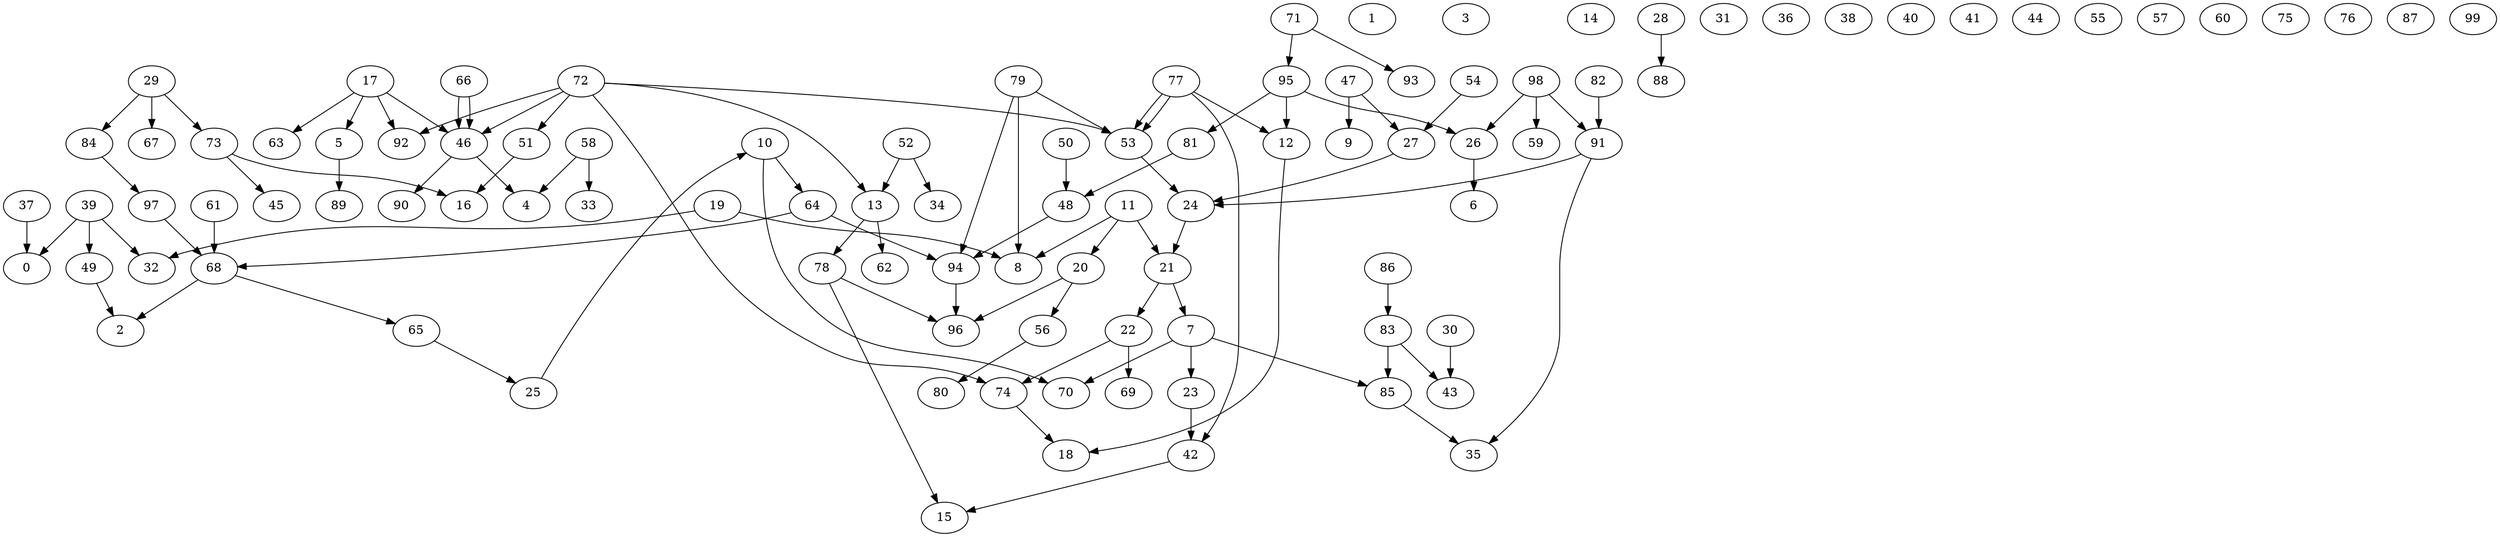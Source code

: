 digraph G {
	0;
	1;
	2;
	3;
	4;
	5;
	6;
	7;
	8;
	9;
	10;
	11;
	12;
	13;
	14;
	15;
	16;
	17;
	18;
	19;
	20;
	21;
	22;
	23;
	24;
	25;
	26;
	27;
	28;
	29;
	30;
	31;
	32;
	33;
	34;
	35;
	36;
	37;
	38;
	39;
	40;
	41;
	42;
	43;
	44;
	45;
	46;
	47;
	48;
	49;
	50;
	51;
	52;
	53;
	54;
	55;
	56;
	57;
	58;
	59;
	60;
	61;
	62;
	63;
	64;
	65;
	66;
	67;
	68;
	69;
	70;
	71;
	72;
	73;
	74;
	75;
	76;
	77;
	78;
	79;
	80;
	81;
	82;
	83;
	84;
	85;
	86;
	87;
	88;
	89;
	90;
	91;
	92;
	93;
	94;
	95;
	96;
	97;
	98;
	99;
	22 -> 69;
	22 -> 74;
	95 -> 81;
	95 -> 12;
	95 -> 26;
	85 -> 35;
	37 -> 0;
	77 -> 53;
	77 -> 42;
	77 -> 53;
	77 -> 12;
	98 -> 91;
	98 -> 59;
	98 -> 26;
	79 -> 8;
	79 -> 94;
	79 -> 53;
	7 -> 70;
	7 -> 23;
	7 -> 85;
	19 -> 8;
	19 -> 32;
	91 -> 24;
	91 -> 35;
	21 -> 7;
	21 -> 22;
	51 -> 16;
	54 -> 27;
	73 -> 45;
	73 -> 16;
	17 -> 46;
	17 -> 63;
	17 -> 5;
	17 -> 92;
	46 -> 4;
	46 -> 90;
	86 -> 83;
	26 -> 6;
	10 -> 70;
	10 -> 64;
	58 -> 33;
	58 -> 4;
	84 -> 97;
	11 -> 21;
	11 -> 20;
	11 -> 8;
	20 -> 56;
	20 -> 96;
	82 -> 91;
	74 -> 18;
	64 -> 68;
	64 -> 94;
	39 -> 49;
	39 -> 0;
	39 -> 32;
	71 -> 93;
	71 -> 95;
	83 -> 85;
	83 -> 43;
	72 -> 74;
	72 -> 53;
	72 -> 51;
	72 -> 13;
	72 -> 92;
	72 -> 46;
	27 -> 24;
	52 -> 34;
	52 -> 13;
	49 -> 2;
	25 -> 10;
	68 -> 2;
	68 -> 65;
	42 -> 15;
	50 -> 48;
	48 -> 94;
	12 -> 18;
	30 -> 43;
	28 -> 88;
	47 -> 9;
	47 -> 27;
	13 -> 62;
	13 -> 78;
	94 -> 96;
	29 -> 67;
	29 -> 73;
	29 -> 84;
	81 -> 48;
	66 -> 46;
	66 -> 46;
	61 -> 68;
	23 -> 42;
	24 -> 21;
	5 -> 89;
	97 -> 68;
	65 -> 25;
	78 -> 15;
	78 -> 96;
	56 -> 80;
	53 -> 24;
}